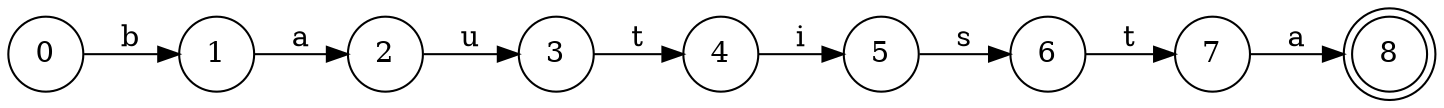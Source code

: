 // Diagrama AFN
strict digraph {
	rankdir=LR
	node [shape=circle]
	0 -> 1 [label=b]
	1 -> 2 [label=a]
	0 -> 1
	2 -> 3 [label=u]
	0 -> 1
	3 -> 4 [label=t]
	0 -> 1
	4 -> 5 [label=i]
	0 -> 1
	5 -> 6 [label=s]
	0 -> 1
	6 -> 7 [label=t]
	0 -> 1
	7 -> 8 [label=a]
	8 [shape=doublecircle]
}
